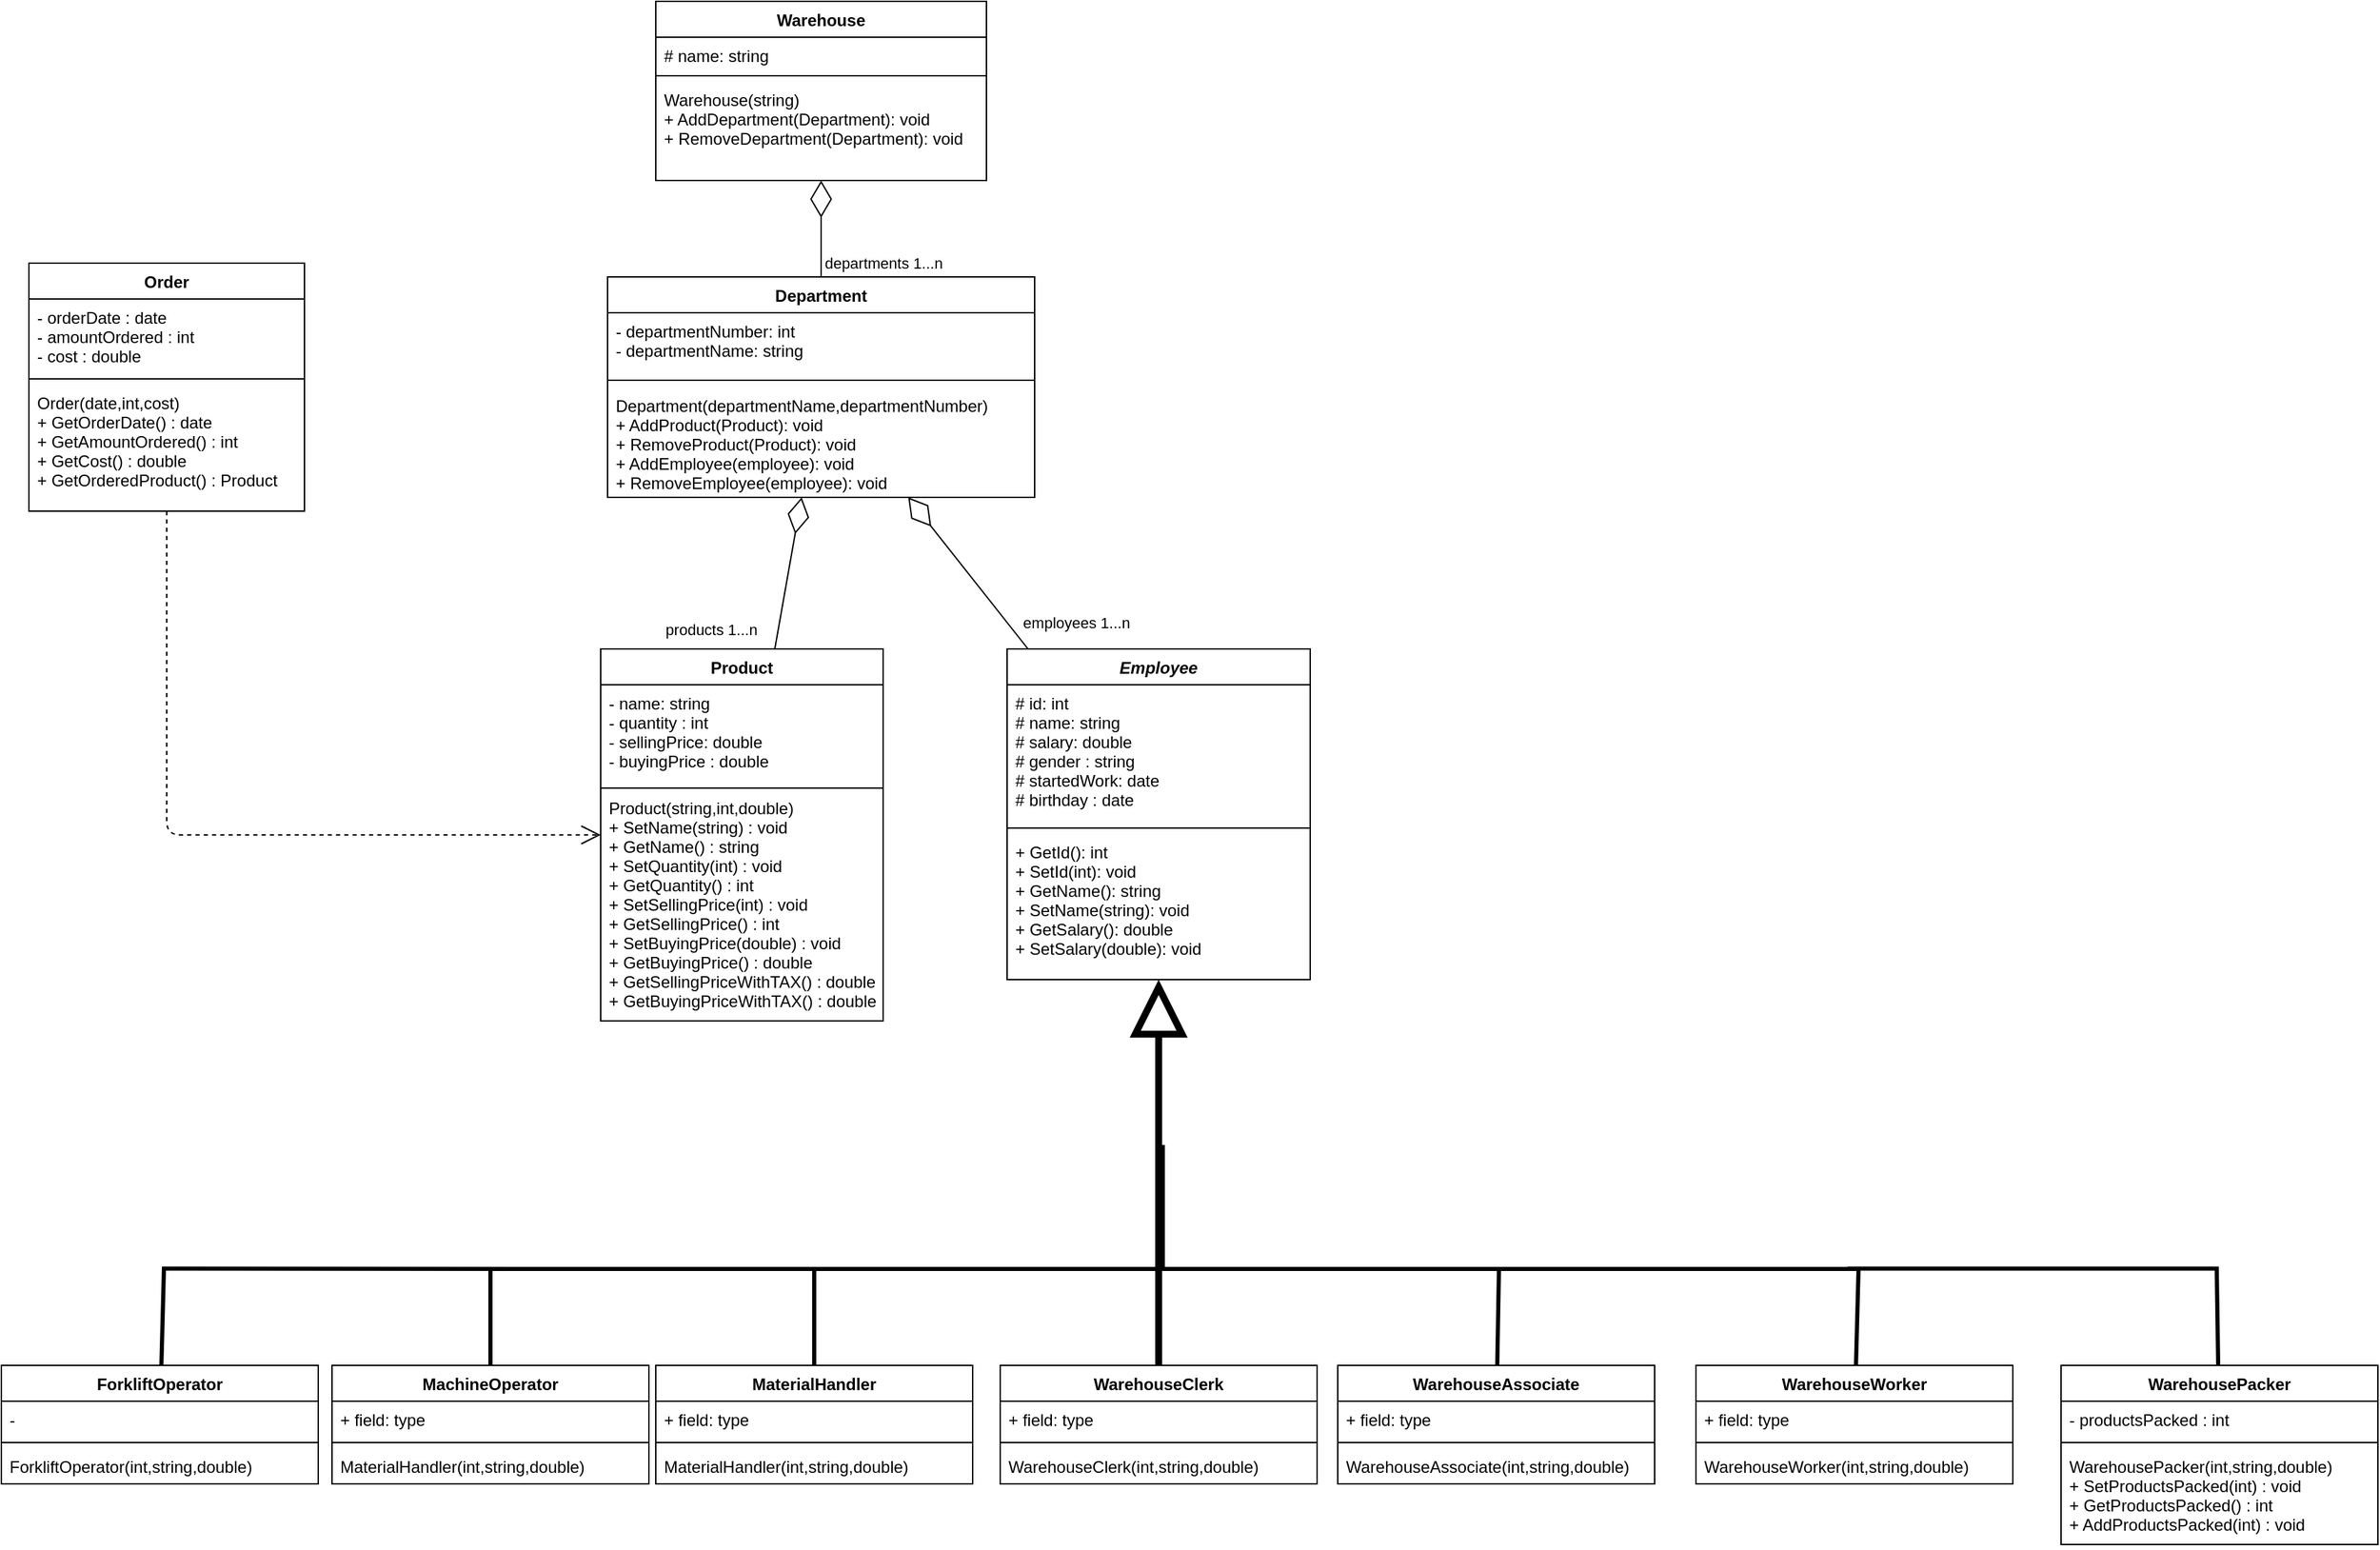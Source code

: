 <mxfile version="14.5.1" type="device"><diagram id="biianBcGLCcCnKmBPVWD" name="Page-1"><mxGraphModel dx="1888" dy="1707" grid="1" gridSize="10" guides="1" tooltips="1" connect="1" arrows="1" fold="1" page="1" pageScale="1" pageWidth="850" pageHeight="1100" math="0" shadow="0"><root><mxCell id="0"/><mxCell id="1" parent="0"/><mxCell id="tZEEv6B3M7RhF_R4QdBA-1" value="Product" style="swimlane;fontStyle=1;align=center;verticalAlign=top;childLayout=stackLayout;horizontal=1;startSize=26;horizontalStack=0;resizeParent=1;resizeParentMax=0;resizeLast=0;collapsible=1;marginBottom=0;" parent="1" vertex="1"><mxGeometry x="215" y="260" width="205" height="270" as="geometry"/></mxCell><mxCell id="tZEEv6B3M7RhF_R4QdBA-2" value="- name: string&#10;- quantity : int&#10;- sellingPrice: double&#10;- buyingPrice : double" style="text;strokeColor=none;fillColor=none;align=left;verticalAlign=top;spacingLeft=4;spacingRight=4;overflow=hidden;rotatable=0;points=[[0,0.5],[1,0.5]];portConstraint=eastwest;" parent="tZEEv6B3M7RhF_R4QdBA-1" vertex="1"><mxGeometry y="26" width="205" height="74" as="geometry"/></mxCell><mxCell id="tZEEv6B3M7RhF_R4QdBA-3" value="" style="line;strokeWidth=1;fillColor=none;align=left;verticalAlign=middle;spacingTop=-1;spacingLeft=3;spacingRight=3;rotatable=0;labelPosition=right;points=[];portConstraint=eastwest;" parent="tZEEv6B3M7RhF_R4QdBA-1" vertex="1"><mxGeometry y="100" width="205" height="2" as="geometry"/></mxCell><mxCell id="tZEEv6B3M7RhF_R4QdBA-4" value="Product(string,int,double)&#10;+ SetName(string) : void&#10;+ GetName() : string&#10;+ SetQuantity(int) : void&#10;+ GetQuantity() : int&#10;+ SetSellingPrice(int) : void&#10;+ GetSellingPrice() : int&#10;+ SetBuyingPrice(double) : void&#10;+ GetBuyingPrice() : double&#10;+ GetSellingPriceWithTAX() : double&#10;+ GetBuyingPriceWithTAX() : double" style="text;strokeColor=none;fillColor=none;align=left;verticalAlign=top;spacingLeft=4;spacingRight=4;overflow=hidden;rotatable=0;points=[[0,0.5],[1,0.5]];portConstraint=eastwest;" parent="tZEEv6B3M7RhF_R4QdBA-1" vertex="1"><mxGeometry y="102" width="205" height="168" as="geometry"/></mxCell><mxCell id="tZEEv6B3M7RhF_R4QdBA-5" value="Employee" style="swimlane;fontStyle=3;align=center;verticalAlign=top;childLayout=stackLayout;horizontal=1;startSize=26;horizontalStack=0;resizeParent=1;resizeParentMax=0;resizeLast=0;collapsible=1;marginBottom=0;" parent="1" vertex="1"><mxGeometry x="510" y="260" width="220" height="240" as="geometry"/></mxCell><mxCell id="tZEEv6B3M7RhF_R4QdBA-6" value="# id: int&#10;# name: string&#10;# salary: double&#10;# gender : string&#10;# startedWork: date&#10;# birthday : date" style="text;strokeColor=none;fillColor=none;align=left;verticalAlign=top;spacingLeft=4;spacingRight=4;overflow=hidden;rotatable=0;points=[[0,0.5],[1,0.5]];portConstraint=eastwest;" parent="tZEEv6B3M7RhF_R4QdBA-5" vertex="1"><mxGeometry y="26" width="220" height="100" as="geometry"/></mxCell><mxCell id="tZEEv6B3M7RhF_R4QdBA-7" value="" style="line;strokeWidth=1;fillColor=none;align=left;verticalAlign=middle;spacingTop=-1;spacingLeft=3;spacingRight=3;rotatable=0;labelPosition=right;points=[];portConstraint=eastwest;" parent="tZEEv6B3M7RhF_R4QdBA-5" vertex="1"><mxGeometry y="126" width="220" height="8" as="geometry"/></mxCell><mxCell id="tZEEv6B3M7RhF_R4QdBA-8" value="+ GetId(): int&#10;+ SetId(int): void&#10;+ GetName(): string&#10;+ SetName(string): void&#10;+ GetSalary(): double&#10;+ SetSalary(double): void" style="text;strokeColor=none;fillColor=none;align=left;verticalAlign=top;spacingLeft=4;spacingRight=4;overflow=hidden;rotatable=0;points=[[0,0.5],[1,0.5]];portConstraint=eastwest;" parent="tZEEv6B3M7RhF_R4QdBA-5" vertex="1"><mxGeometry y="134" width="220" height="106" as="geometry"/></mxCell><mxCell id="tZEEv6B3M7RhF_R4QdBA-23" value="" style="endArrow=diamondThin;endFill=0;endSize=24;html=1;strokeWidth=1;" parent="1" source="tZEEv6B3M7RhF_R4QdBA-5" target="tZEEv6B3M7RhF_R4QdBA-33" edge="1"><mxGeometry width="160" relative="1" as="geometry"><mxPoint x="558" y="240" as="sourcePoint"/><mxPoint x="270" y="238" as="targetPoint"/></mxGeometry></mxCell><mxCell id="tZEEv6B3M7RhF_R4QdBA-24" value="employees 1...n" style="edgeLabel;html=1;align=center;verticalAlign=middle;resizable=0;points=[];" parent="tZEEv6B3M7RhF_R4QdBA-23" vertex="1" connectable="0"><mxGeometry x="-0.566" y="1" relative="1" as="geometry"><mxPoint x="54.33" y="3.76" as="offset"/></mxGeometry></mxCell><mxCell id="tZEEv6B3M7RhF_R4QdBA-29" value="" style="endArrow=diamondThin;endFill=0;endSize=24;html=1;strokeWidth=1;" parent="1" source="tZEEv6B3M7RhF_R4QdBA-1" target="tZEEv6B3M7RhF_R4QdBA-33" edge="1"><mxGeometry width="160" relative="1" as="geometry"><mxPoint x="568" y="250" as="sourcePoint"/><mxPoint x="220" y="227" as="targetPoint"/></mxGeometry></mxCell><mxCell id="tZEEv6B3M7RhF_R4QdBA-30" value="products&amp;nbsp;1...n" style="edgeLabel;html=1;align=center;verticalAlign=middle;resizable=0;points=[];" parent="tZEEv6B3M7RhF_R4QdBA-29" vertex="1" connectable="0"><mxGeometry x="-0.566" y="1" relative="1" as="geometry"><mxPoint x="-49.77" y="9.78" as="offset"/></mxGeometry></mxCell><mxCell id="tZEEv6B3M7RhF_R4QdBA-33" value="Department" style="swimlane;fontStyle=1;align=center;verticalAlign=top;childLayout=stackLayout;horizontal=1;startSize=26;horizontalStack=0;resizeParent=1;resizeParentMax=0;resizeLast=0;collapsible=1;marginBottom=0;" parent="1" vertex="1"><mxGeometry x="220" y="-10" width="310" height="160" as="geometry"/></mxCell><mxCell id="tZEEv6B3M7RhF_R4QdBA-34" value="- departmentNumber: int&#10;- departmentName: string" style="text;strokeColor=none;fillColor=none;align=left;verticalAlign=top;spacingLeft=4;spacingRight=4;overflow=hidden;rotatable=0;points=[[0,0.5],[1,0.5]];portConstraint=eastwest;" parent="tZEEv6B3M7RhF_R4QdBA-33" vertex="1"><mxGeometry y="26" width="310" height="44" as="geometry"/></mxCell><mxCell id="tZEEv6B3M7RhF_R4QdBA-35" value="" style="line;strokeWidth=1;fillColor=none;align=left;verticalAlign=middle;spacingTop=-1;spacingLeft=3;spacingRight=3;rotatable=0;labelPosition=right;points=[];portConstraint=eastwest;" parent="tZEEv6B3M7RhF_R4QdBA-33" vertex="1"><mxGeometry y="70" width="310" height="10" as="geometry"/></mxCell><mxCell id="tZEEv6B3M7RhF_R4QdBA-36" value="Department(departmentName,departmentNumber)&#10;+ AddProduct(Product): void&#10;+ RemoveProduct(Product): void&#10;+ AddEmployee(employee): void&#10;+ RemoveEmployee(employee): void" style="text;strokeColor=none;fillColor=none;align=left;verticalAlign=top;spacingLeft=4;spacingRight=4;overflow=hidden;rotatable=0;points=[[0,0.5],[1,0.5]];portConstraint=eastwest;" parent="tZEEv6B3M7RhF_R4QdBA-33" vertex="1"><mxGeometry y="80" width="310" height="80" as="geometry"/></mxCell><mxCell id="tZEEv6B3M7RhF_R4QdBA-38" value="Warehouse" style="swimlane;fontStyle=1;align=center;verticalAlign=top;childLayout=stackLayout;horizontal=1;startSize=26;horizontalStack=0;resizeParent=1;resizeParentMax=0;resizeLast=0;collapsible=1;marginBottom=0;" parent="1" vertex="1"><mxGeometry x="255" y="-210" width="240" height="130" as="geometry"/></mxCell><mxCell id="tZEEv6B3M7RhF_R4QdBA-39" value="# name: string" style="text;strokeColor=none;fillColor=none;align=left;verticalAlign=top;spacingLeft=4;spacingRight=4;overflow=hidden;rotatable=0;points=[[0,0.5],[1,0.5]];portConstraint=eastwest;" parent="tZEEv6B3M7RhF_R4QdBA-38" vertex="1"><mxGeometry y="26" width="240" height="24" as="geometry"/></mxCell><mxCell id="tZEEv6B3M7RhF_R4QdBA-40" value="" style="line;strokeWidth=1;fillColor=none;align=left;verticalAlign=middle;spacingTop=-1;spacingLeft=3;spacingRight=3;rotatable=0;labelPosition=right;points=[];portConstraint=eastwest;" parent="tZEEv6B3M7RhF_R4QdBA-38" vertex="1"><mxGeometry y="50" width="240" height="8" as="geometry"/></mxCell><mxCell id="tZEEv6B3M7RhF_R4QdBA-41" value="Warehouse(string)&#10;+ AddDepartment(Department): void&#10;+ RemoveDepartment(Department): void" style="text;strokeColor=none;fillColor=none;align=left;verticalAlign=top;spacingLeft=4;spacingRight=4;overflow=hidden;rotatable=0;points=[[0,0.5],[1,0.5]];portConstraint=eastwest;" parent="tZEEv6B3M7RhF_R4QdBA-38" vertex="1"><mxGeometry y="58" width="240" height="72" as="geometry"/></mxCell><mxCell id="tZEEv6B3M7RhF_R4QdBA-42" value="" style="endArrow=diamondThin;endFill=0;endSize=24;html=1;strokeWidth=1;" parent="1" source="tZEEv6B3M7RhF_R4QdBA-33" target="tZEEv6B3M7RhF_R4QdBA-38" edge="1"><mxGeometry width="160" relative="1" as="geometry"><mxPoint x="300" y="600.4" as="sourcePoint"/><mxPoint x="400" y="510" as="targetPoint"/><Array as="points"/></mxGeometry></mxCell><mxCell id="tZEEv6B3M7RhF_R4QdBA-43" value="departments 1...n" style="edgeLabel;html=1;align=center;verticalAlign=middle;resizable=0;points=[];" parent="tZEEv6B3M7RhF_R4QdBA-42" vertex="1" connectable="0"><mxGeometry x="-0.566" y="1" relative="1" as="geometry"><mxPoint x="46" y="5.17" as="offset"/></mxGeometry></mxCell><mxCell id="7jDaypP2eJ6NYkCw_Yh3-29" value="" style="endArrow=block;endFill=0;endSize=29;html=1;strokeWidth=5;rounded=1;startSize=7;" parent="1" source="vJ3rrceHusn33U1GCjCZ-16" target="tZEEv6B3M7RhF_R4QdBA-5" edge="1"><mxGeometry width="160" relative="1" as="geometry"><mxPoint x="623.62" y="780.06" as="sourcePoint"/><mxPoint x="620" y="560" as="targetPoint"/></mxGeometry></mxCell><mxCell id="7jDaypP2eJ6NYkCw_Yh3-38" value="" style="endArrow=none;endFill=0;endSize=12;html=1;strokeWidth=3;rounded=0;" parent="1" target="vJ3rrceHusn33U1GCjCZ-2" edge="1"><mxGeometry width="160" relative="1" as="geometry"><mxPoint x="860" y="710" as="sourcePoint"/><mxPoint x="1128.36" y="780.06" as="targetPoint"/><Array as="points"><mxPoint x="1128" y="710"/></Array></mxGeometry></mxCell><mxCell id="7jDaypP2eJ6NYkCw_Yh3-39" value="" style="endArrow=none;endFill=0;endSize=12;html=1;strokeWidth=3;rounded=0;" parent="1" target="vJ3rrceHusn33U1GCjCZ-11" edge="1"><mxGeometry width="160" relative="1" as="geometry"><mxPoint x="623" y="620" as="sourcePoint"/><mxPoint x="867.24" y="779.34" as="targetPoint"/><Array as="points"><mxPoint x="623" y="710"/><mxPoint x="867" y="710"/></Array></mxGeometry></mxCell><mxCell id="7jDaypP2eJ6NYkCw_Yh3-40" value="" style="endArrow=none;endFill=0;endSize=12;html=1;strokeWidth=3;rounded=0;" parent="1" target="vJ3rrceHusn33U1GCjCZ-6" edge="1"><mxGeometry width="160" relative="1" as="geometry"><mxPoint x="1120" y="709.75" as="sourcePoint"/><mxPoint x="1388" y="780" as="targetPoint"/><Array as="points"><mxPoint x="1388" y="709.75"/></Array></mxGeometry></mxCell><mxCell id="7jDaypP2eJ6NYkCw_Yh3-41" value="" style="endArrow=none;endFill=0;endSize=12;html=1;strokeWidth=3;rounded=0;" parent="1" target="vJ3rrceHusn33U1GCjCZ-28" edge="1"><mxGeometry width="160" relative="1" as="geometry"><mxPoint x="170" y="710" as="sourcePoint"/><mxPoint x="-101.64" y="780.0" as="targetPoint"/><Array as="points"><mxPoint x="-102" y="709.75"/></Array></mxGeometry></mxCell><mxCell id="7jDaypP2eJ6NYkCw_Yh3-42" value="" style="endArrow=none;endFill=0;endSize=12;html=1;strokeWidth=3;rounded=0;jumpStyle=none;" parent="1" source="vJ3rrceHusn33U1GCjCZ-20" edge="1"><mxGeometry width="160" relative="1" as="geometry"><mxPoint x="350" y="777" as="sourcePoint"/><mxPoint x="620" y="620" as="targetPoint"/><Array as="points"><mxPoint x="370" y="710"/><mxPoint x="620" y="710"/></Array></mxGeometry></mxCell><mxCell id="7jDaypP2eJ6NYkCw_Yh3-43" value="" style="endArrow=none;endFill=0;endSize=12;html=1;strokeWidth=3;rounded=0;" parent="1" source="vJ3rrceHusn33U1GCjCZ-24" edge="1"><mxGeometry width="160" relative="1" as="geometry"><mxPoint x="157.72" y="779.82" as="sourcePoint"/><mxPoint x="370" y="710" as="targetPoint"/><Array as="points"><mxPoint x="135" y="710"/></Array></mxGeometry></mxCell><mxCell id="vJ3rrceHusn33U1GCjCZ-2" value="WarehouseWorker" style="swimlane;fontStyle=1;align=center;verticalAlign=top;childLayout=stackLayout;horizontal=1;startSize=26;horizontalStack=0;resizeParent=1;resizeParentMax=0;resizeLast=0;collapsible=1;marginBottom=0;" parent="1" vertex="1"><mxGeometry x="1010" y="780" width="230" height="86" as="geometry"/></mxCell><mxCell id="vJ3rrceHusn33U1GCjCZ-3" value="+ field: type" style="text;strokeColor=none;fillColor=none;align=left;verticalAlign=top;spacingLeft=4;spacingRight=4;overflow=hidden;rotatable=0;points=[[0,0.5],[1,0.5]];portConstraint=eastwest;" parent="vJ3rrceHusn33U1GCjCZ-2" vertex="1"><mxGeometry y="26" width="230" height="26" as="geometry"/></mxCell><mxCell id="vJ3rrceHusn33U1GCjCZ-4" value="" style="line;strokeWidth=1;fillColor=none;align=left;verticalAlign=middle;spacingTop=-1;spacingLeft=3;spacingRight=3;rotatable=0;labelPosition=right;points=[];portConstraint=eastwest;" parent="vJ3rrceHusn33U1GCjCZ-2" vertex="1"><mxGeometry y="52" width="230" height="8" as="geometry"/></mxCell><mxCell id="vJ3rrceHusn33U1GCjCZ-5" value="WarehouseWorker(int,string,double)" style="text;strokeColor=none;fillColor=none;align=left;verticalAlign=top;spacingLeft=4;spacingRight=4;overflow=hidden;rotatable=0;points=[[0,0.5],[1,0.5]];portConstraint=eastwest;" parent="vJ3rrceHusn33U1GCjCZ-2" vertex="1"><mxGeometry y="60" width="230" height="26" as="geometry"/></mxCell><mxCell id="vJ3rrceHusn33U1GCjCZ-6" value="WarehousePacker" style="swimlane;fontStyle=1;align=center;verticalAlign=top;childLayout=stackLayout;horizontal=1;startSize=26;horizontalStack=0;resizeParent=1;resizeParentMax=0;resizeLast=0;collapsible=1;marginBottom=0;" parent="1" vertex="1"><mxGeometry x="1275" y="780" width="230" height="130" as="geometry"/></mxCell><mxCell id="vJ3rrceHusn33U1GCjCZ-7" value="- productsPacked : int" style="text;strokeColor=none;fillColor=none;align=left;verticalAlign=top;spacingLeft=4;spacingRight=4;overflow=hidden;rotatable=0;points=[[0,0.5],[1,0.5]];portConstraint=eastwest;" parent="vJ3rrceHusn33U1GCjCZ-6" vertex="1"><mxGeometry y="26" width="230" height="26" as="geometry"/></mxCell><mxCell id="vJ3rrceHusn33U1GCjCZ-8" value="" style="line;strokeWidth=1;fillColor=none;align=left;verticalAlign=middle;spacingTop=-1;spacingLeft=3;spacingRight=3;rotatable=0;labelPosition=right;points=[];portConstraint=eastwest;" parent="vJ3rrceHusn33U1GCjCZ-6" vertex="1"><mxGeometry y="52" width="230" height="8" as="geometry"/></mxCell><mxCell id="vJ3rrceHusn33U1GCjCZ-9" value="WarehousePacker(int,string,double)&#10;+ SetProductsPacked(int) : void&#10;+ GetProductsPacked() : int&#10;+ AddProductsPacked(int) : void&#10;" style="text;strokeColor=none;fillColor=none;align=left;verticalAlign=top;spacingLeft=4;spacingRight=4;overflow=hidden;rotatable=0;points=[[0,0.5],[1,0.5]];portConstraint=eastwest;" parent="vJ3rrceHusn33U1GCjCZ-6" vertex="1"><mxGeometry y="60" width="230" height="70" as="geometry"/></mxCell><mxCell id="vJ3rrceHusn33U1GCjCZ-11" value="WarehouseAssociate" style="swimlane;fontStyle=1;align=center;verticalAlign=top;childLayout=stackLayout;horizontal=1;startSize=26;horizontalStack=0;resizeParent=1;resizeParentMax=0;resizeLast=0;collapsible=1;marginBottom=0;" parent="1" vertex="1"><mxGeometry x="750" y="780" width="230" height="86" as="geometry"/></mxCell><mxCell id="vJ3rrceHusn33U1GCjCZ-12" value="+ field: type" style="text;strokeColor=none;fillColor=none;align=left;verticalAlign=top;spacingLeft=4;spacingRight=4;overflow=hidden;rotatable=0;points=[[0,0.5],[1,0.5]];portConstraint=eastwest;" parent="vJ3rrceHusn33U1GCjCZ-11" vertex="1"><mxGeometry y="26" width="230" height="26" as="geometry"/></mxCell><mxCell id="vJ3rrceHusn33U1GCjCZ-13" value="" style="line;strokeWidth=1;fillColor=none;align=left;verticalAlign=middle;spacingTop=-1;spacingLeft=3;spacingRight=3;rotatable=0;labelPosition=right;points=[];portConstraint=eastwest;" parent="vJ3rrceHusn33U1GCjCZ-11" vertex="1"><mxGeometry y="52" width="230" height="8" as="geometry"/></mxCell><mxCell id="vJ3rrceHusn33U1GCjCZ-14" value="WarehouseAssociate(int,string,double)" style="text;strokeColor=none;fillColor=none;align=left;verticalAlign=top;spacingLeft=4;spacingRight=4;overflow=hidden;rotatable=0;points=[[0,0.5],[1,0.5]];portConstraint=eastwest;" parent="vJ3rrceHusn33U1GCjCZ-11" vertex="1"><mxGeometry y="60" width="230" height="26" as="geometry"/></mxCell><mxCell id="vJ3rrceHusn33U1GCjCZ-16" value="WarehouseClerk" style="swimlane;fontStyle=1;align=center;verticalAlign=top;childLayout=stackLayout;horizontal=1;startSize=26;horizontalStack=0;resizeParent=1;resizeParentMax=0;resizeLast=0;collapsible=1;marginBottom=0;" parent="1" vertex="1"><mxGeometry x="505" y="780" width="230" height="86" as="geometry"/></mxCell><mxCell id="vJ3rrceHusn33U1GCjCZ-17" value="+ field: type" style="text;strokeColor=none;fillColor=none;align=left;verticalAlign=top;spacingLeft=4;spacingRight=4;overflow=hidden;rotatable=0;points=[[0,0.5],[1,0.5]];portConstraint=eastwest;" parent="vJ3rrceHusn33U1GCjCZ-16" vertex="1"><mxGeometry y="26" width="230" height="26" as="geometry"/></mxCell><mxCell id="vJ3rrceHusn33U1GCjCZ-18" value="" style="line;strokeWidth=1;fillColor=none;align=left;verticalAlign=middle;spacingTop=-1;spacingLeft=3;spacingRight=3;rotatable=0;labelPosition=right;points=[];portConstraint=eastwest;" parent="vJ3rrceHusn33U1GCjCZ-16" vertex="1"><mxGeometry y="52" width="230" height="8" as="geometry"/></mxCell><mxCell id="vJ3rrceHusn33U1GCjCZ-19" value="WarehouseClerk(int,string,double)" style="text;strokeColor=none;fillColor=none;align=left;verticalAlign=top;spacingLeft=4;spacingRight=4;overflow=hidden;rotatable=0;points=[[0,0.5],[1,0.5]];portConstraint=eastwest;" parent="vJ3rrceHusn33U1GCjCZ-16" vertex="1"><mxGeometry y="60" width="230" height="26" as="geometry"/></mxCell><mxCell id="vJ3rrceHusn33U1GCjCZ-20" value="MaterialHandler" style="swimlane;fontStyle=1;align=center;verticalAlign=top;childLayout=stackLayout;horizontal=1;startSize=26;horizontalStack=0;resizeParent=1;resizeParentMax=0;resizeLast=0;collapsible=1;marginBottom=0;" parent="1" vertex="1"><mxGeometry x="255" y="780" width="230" height="86" as="geometry"/></mxCell><mxCell id="vJ3rrceHusn33U1GCjCZ-21" value="+ field: type" style="text;strokeColor=none;fillColor=none;align=left;verticalAlign=top;spacingLeft=4;spacingRight=4;overflow=hidden;rotatable=0;points=[[0,0.5],[1,0.5]];portConstraint=eastwest;" parent="vJ3rrceHusn33U1GCjCZ-20" vertex="1"><mxGeometry y="26" width="230" height="26" as="geometry"/></mxCell><mxCell id="vJ3rrceHusn33U1GCjCZ-22" value="" style="line;strokeWidth=1;fillColor=none;align=left;verticalAlign=middle;spacingTop=-1;spacingLeft=3;spacingRight=3;rotatable=0;labelPosition=right;points=[];portConstraint=eastwest;" parent="vJ3rrceHusn33U1GCjCZ-20" vertex="1"><mxGeometry y="52" width="230" height="8" as="geometry"/></mxCell><mxCell id="vJ3rrceHusn33U1GCjCZ-23" value="MaterialHandler(int,string,double)" style="text;strokeColor=none;fillColor=none;align=left;verticalAlign=top;spacingLeft=4;spacingRight=4;overflow=hidden;rotatable=0;points=[[0,0.5],[1,0.5]];portConstraint=eastwest;" parent="vJ3rrceHusn33U1GCjCZ-20" vertex="1"><mxGeometry y="60" width="230" height="26" as="geometry"/></mxCell><mxCell id="vJ3rrceHusn33U1GCjCZ-24" value="MachineOperator" style="swimlane;fontStyle=1;align=center;verticalAlign=top;childLayout=stackLayout;horizontal=1;startSize=26;horizontalStack=0;resizeParent=1;resizeParentMax=0;resizeLast=0;collapsible=1;marginBottom=0;" parent="1" vertex="1"><mxGeometry x="20" y="780" width="230" height="86" as="geometry"/></mxCell><mxCell id="vJ3rrceHusn33U1GCjCZ-25" value="+ field: type" style="text;strokeColor=none;fillColor=none;align=left;verticalAlign=top;spacingLeft=4;spacingRight=4;overflow=hidden;rotatable=0;points=[[0,0.5],[1,0.5]];portConstraint=eastwest;" parent="vJ3rrceHusn33U1GCjCZ-24" vertex="1"><mxGeometry y="26" width="230" height="26" as="geometry"/></mxCell><mxCell id="vJ3rrceHusn33U1GCjCZ-26" value="" style="line;strokeWidth=1;fillColor=none;align=left;verticalAlign=middle;spacingTop=-1;spacingLeft=3;spacingRight=3;rotatable=0;labelPosition=right;points=[];portConstraint=eastwest;" parent="vJ3rrceHusn33U1GCjCZ-24" vertex="1"><mxGeometry y="52" width="230" height="8" as="geometry"/></mxCell><mxCell id="vJ3rrceHusn33U1GCjCZ-27" value="MaterialHandler(int,string,double)" style="text;strokeColor=none;fillColor=none;align=left;verticalAlign=top;spacingLeft=4;spacingRight=4;overflow=hidden;rotatable=0;points=[[0,0.5],[1,0.5]];portConstraint=eastwest;" parent="vJ3rrceHusn33U1GCjCZ-24" vertex="1"><mxGeometry y="60" width="230" height="26" as="geometry"/></mxCell><mxCell id="vJ3rrceHusn33U1GCjCZ-28" value="ForkliftOperator" style="swimlane;fontStyle=1;align=center;verticalAlign=top;childLayout=stackLayout;horizontal=1;startSize=26;horizontalStack=0;resizeParent=1;resizeParentMax=0;resizeLast=0;collapsible=1;marginBottom=0;" parent="1" vertex="1"><mxGeometry x="-220" y="780" width="230" height="86" as="geometry"/></mxCell><mxCell id="vJ3rrceHusn33U1GCjCZ-29" value="- " style="text;strokeColor=none;fillColor=none;align=left;verticalAlign=top;spacingLeft=4;spacingRight=4;overflow=hidden;rotatable=0;points=[[0,0.5],[1,0.5]];portConstraint=eastwest;" parent="vJ3rrceHusn33U1GCjCZ-28" vertex="1"><mxGeometry y="26" width="230" height="26" as="geometry"/></mxCell><mxCell id="vJ3rrceHusn33U1GCjCZ-30" value="" style="line;strokeWidth=1;fillColor=none;align=left;verticalAlign=middle;spacingTop=-1;spacingLeft=3;spacingRight=3;rotatable=0;labelPosition=right;points=[];portConstraint=eastwest;" parent="vJ3rrceHusn33U1GCjCZ-28" vertex="1"><mxGeometry y="52" width="230" height="8" as="geometry"/></mxCell><mxCell id="vJ3rrceHusn33U1GCjCZ-31" value="ForkliftOperator(int,string,double)" style="text;strokeColor=none;fillColor=none;align=left;verticalAlign=top;spacingLeft=4;spacingRight=4;overflow=hidden;rotatable=0;points=[[0,0.5],[1,0.5]];portConstraint=eastwest;" parent="vJ3rrceHusn33U1GCjCZ-28" vertex="1"><mxGeometry y="60" width="230" height="26" as="geometry"/></mxCell><mxCell id="tiIBXKI9qDdGQADibtyU-1" value="Order" style="swimlane;fontStyle=1;align=center;verticalAlign=top;childLayout=stackLayout;horizontal=1;startSize=26;horizontalStack=0;resizeParent=1;resizeParentMax=0;resizeLast=0;collapsible=1;marginBottom=0;" parent="1" vertex="1"><mxGeometry x="-200" y="-20" width="200" height="180" as="geometry"/></mxCell><mxCell id="tiIBXKI9qDdGQADibtyU-2" value="- orderDate : date&#10;- amountOrdered : int&#10;- cost : double" style="text;strokeColor=none;fillColor=none;align=left;verticalAlign=top;spacingLeft=4;spacingRight=4;overflow=hidden;rotatable=0;points=[[0,0.5],[1,0.5]];portConstraint=eastwest;" parent="tiIBXKI9qDdGQADibtyU-1" vertex="1"><mxGeometry y="26" width="200" height="54" as="geometry"/></mxCell><mxCell id="tiIBXKI9qDdGQADibtyU-3" value="" style="line;strokeWidth=1;fillColor=none;align=left;verticalAlign=middle;spacingTop=-1;spacingLeft=3;spacingRight=3;rotatable=0;labelPosition=right;points=[];portConstraint=eastwest;" parent="tiIBXKI9qDdGQADibtyU-1" vertex="1"><mxGeometry y="80" width="200" height="8" as="geometry"/></mxCell><mxCell id="tiIBXKI9qDdGQADibtyU-4" value="Order(date,int,cost)&#10;+ GetOrderDate() : date&#10;+ GetAmountOrdered() : int&#10;+ GetCost() : double&#10;+ GetOrderedProduct() : Product" style="text;strokeColor=none;fillColor=none;align=left;verticalAlign=top;spacingLeft=4;spacingRight=4;overflow=hidden;rotatable=0;points=[[0,0.5],[1,0.5]];portConstraint=eastwest;" parent="tiIBXKI9qDdGQADibtyU-1" vertex="1"><mxGeometry y="88" width="200" height="92" as="geometry"/></mxCell><mxCell id="tiIBXKI9qDdGQADibtyU-8" value="" style="endArrow=open;endSize=12;dashed=1;html=1;" parent="1" source="tiIBXKI9qDdGQADibtyU-1" target="tZEEv6B3M7RhF_R4QdBA-1" edge="1"><mxGeometry x="-0.145" y="-10" width="160" relative="1" as="geometry"><mxPoint x="-10" y="230" as="sourcePoint"/><mxPoint x="150" y="230" as="targetPoint"/><Array as="points"><mxPoint x="-100" y="395"/></Array><mxPoint x="-10" y="-10" as="offset"/></mxGeometry></mxCell></root></mxGraphModel></diagram></mxfile>